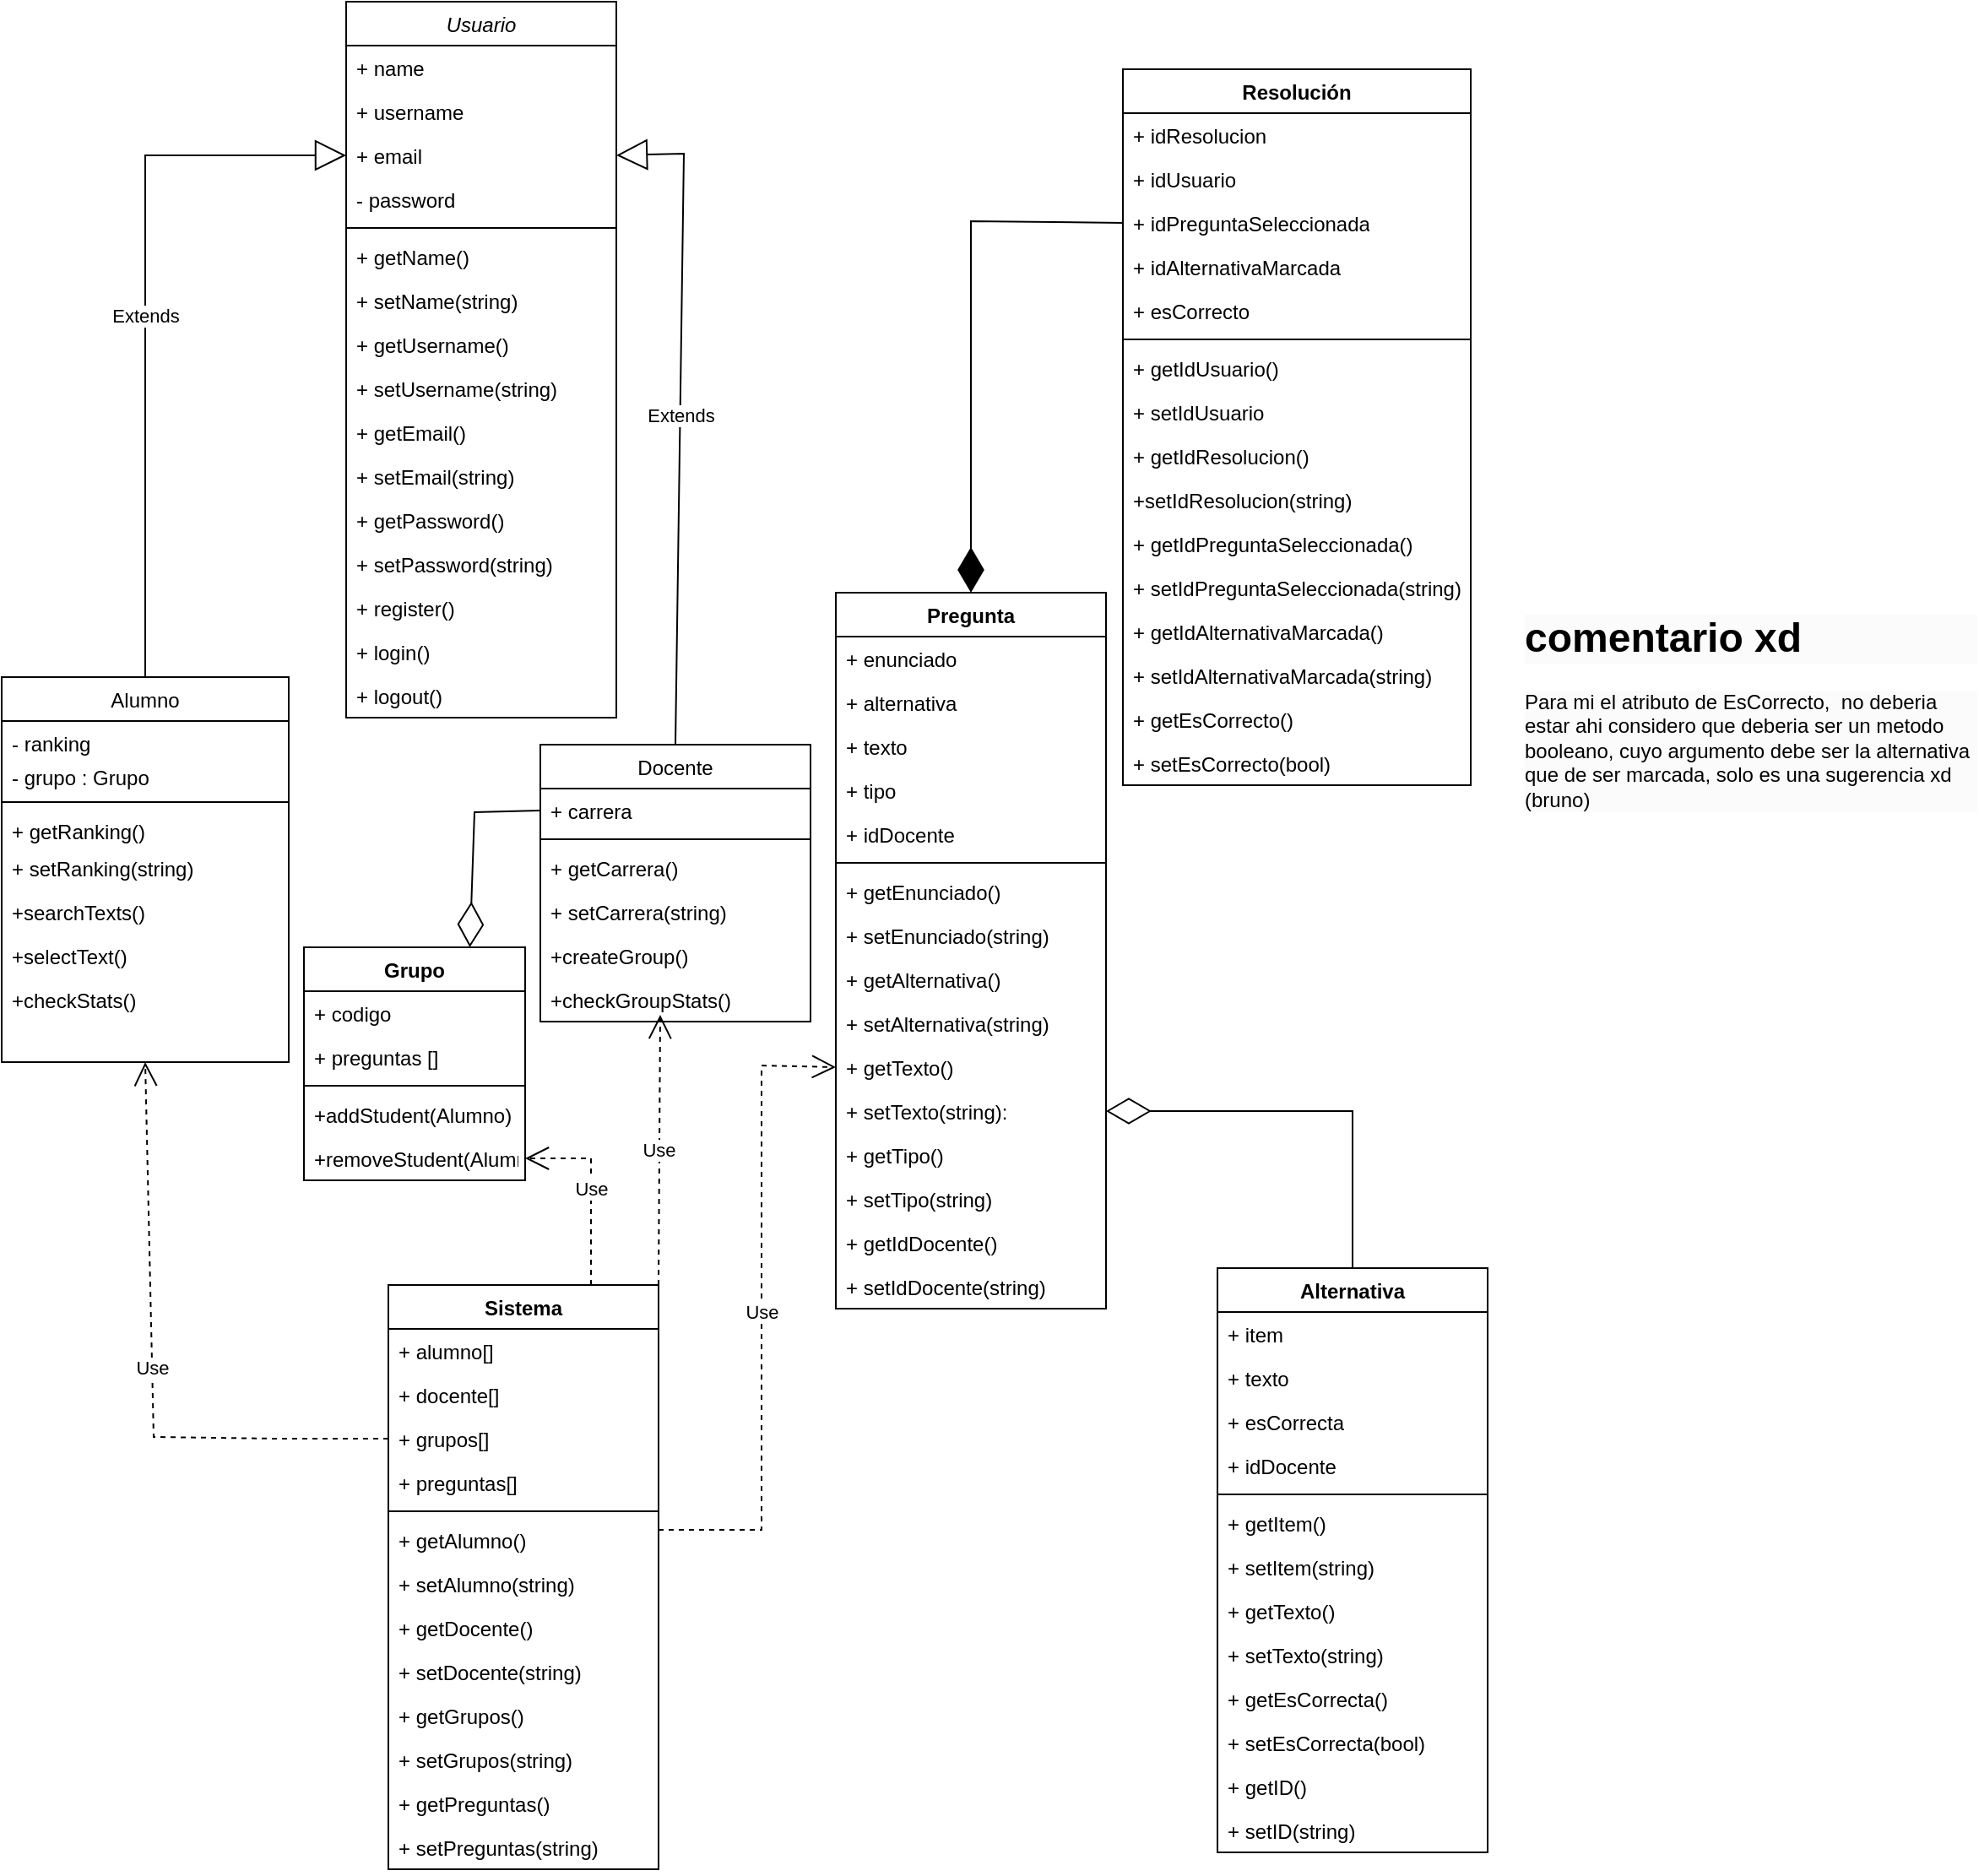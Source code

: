 <mxfile version="22.0.5" type="github">
  <diagram id="C5RBs43oDa-KdzZeNtuy" name="Page-1">
    <mxGraphModel dx="2000" dy="696" grid="1" gridSize="10" guides="1" tooltips="1" connect="1" arrows="1" fold="1" page="1" pageScale="1" pageWidth="827" pageHeight="1169" math="0" shadow="0">
      <root>
        <mxCell id="WIyWlLk6GJQsqaUBKTNV-0" />
        <mxCell id="WIyWlLk6GJQsqaUBKTNV-1" parent="WIyWlLk6GJQsqaUBKTNV-0" />
        <mxCell id="zkfFHV4jXpPFQw0GAbJ--0" value="Usuario" style="swimlane;fontStyle=2;align=center;verticalAlign=top;childLayout=stackLayout;horizontal=1;startSize=26;horizontalStack=0;resizeParent=1;resizeLast=0;collapsible=1;marginBottom=0;rounded=0;shadow=0;strokeWidth=1;" parent="WIyWlLk6GJQsqaUBKTNV-1" vertex="1">
          <mxGeometry x="124" width="160" height="424" as="geometry">
            <mxRectangle x="230" y="140" width="160" height="26" as="alternateBounds" />
          </mxGeometry>
        </mxCell>
        <mxCell id="VuIUFOPwmLwDUJ3QRw0k-3" value="+ name" style="text;align=left;verticalAlign=top;spacingLeft=4;spacingRight=4;overflow=hidden;rotatable=0;points=[[0,0.5],[1,0.5]];portConstraint=eastwest;" parent="zkfFHV4jXpPFQw0GAbJ--0" vertex="1">
          <mxGeometry y="26" width="160" height="26" as="geometry" />
        </mxCell>
        <mxCell id="zkfFHV4jXpPFQw0GAbJ--2" value="+ username" style="text;align=left;verticalAlign=top;spacingLeft=4;spacingRight=4;overflow=hidden;rotatable=0;points=[[0,0.5],[1,0.5]];portConstraint=eastwest;rounded=0;shadow=0;html=0;" parent="zkfFHV4jXpPFQw0GAbJ--0" vertex="1">
          <mxGeometry y="52" width="160" height="26" as="geometry" />
        </mxCell>
        <mxCell id="zkfFHV4jXpPFQw0GAbJ--3" value="+ email" style="text;align=left;verticalAlign=top;spacingLeft=4;spacingRight=4;overflow=hidden;rotatable=0;points=[[0,0.5],[1,0.5]];portConstraint=eastwest;rounded=0;shadow=0;html=0;" parent="zkfFHV4jXpPFQw0GAbJ--0" vertex="1">
          <mxGeometry y="78" width="160" height="26" as="geometry" />
        </mxCell>
        <mxCell id="VuIUFOPwmLwDUJ3QRw0k-4" value="- password" style="text;align=left;verticalAlign=top;spacingLeft=4;spacingRight=4;overflow=hidden;rotatable=0;points=[[0,0.5],[1,0.5]];portConstraint=eastwest;rounded=0;shadow=0;html=0;" parent="zkfFHV4jXpPFQw0GAbJ--0" vertex="1">
          <mxGeometry y="104" width="160" height="26" as="geometry" />
        </mxCell>
        <mxCell id="zkfFHV4jXpPFQw0GAbJ--4" value="" style="line;html=1;strokeWidth=1;align=left;verticalAlign=middle;spacingTop=-1;spacingLeft=3;spacingRight=3;rotatable=0;labelPosition=right;points=[];portConstraint=eastwest;" parent="zkfFHV4jXpPFQw0GAbJ--0" vertex="1">
          <mxGeometry y="130" width="160" height="8" as="geometry" />
        </mxCell>
        <mxCell id="zkfFHV4jXpPFQw0GAbJ--5" value="+ getName()" style="text;align=left;verticalAlign=top;spacingLeft=4;spacingRight=4;overflow=hidden;rotatable=0;points=[[0,0.5],[1,0.5]];portConstraint=eastwest;" parent="zkfFHV4jXpPFQw0GAbJ--0" vertex="1">
          <mxGeometry y="138" width="160" height="26" as="geometry" />
        </mxCell>
        <mxCell id="-sYdHZlYN81vbie1Mtk2-74" value="+ setName(string)&#xa;" style="text;align=left;verticalAlign=top;spacingLeft=4;spacingRight=4;overflow=hidden;rotatable=0;points=[[0,0.5],[1,0.5]];portConstraint=eastwest;" parent="zkfFHV4jXpPFQw0GAbJ--0" vertex="1">
          <mxGeometry y="164" width="160" height="26" as="geometry" />
        </mxCell>
        <mxCell id="-sYdHZlYN81vbie1Mtk2-75" value="+ getUsername()&#xa;" style="text;align=left;verticalAlign=top;spacingLeft=4;spacingRight=4;overflow=hidden;rotatable=0;points=[[0,0.5],[1,0.5]];portConstraint=eastwest;" parent="zkfFHV4jXpPFQw0GAbJ--0" vertex="1">
          <mxGeometry y="190" width="160" height="26" as="geometry" />
        </mxCell>
        <mxCell id="-sYdHZlYN81vbie1Mtk2-76" value="+ setUsername(string)" style="text;align=left;verticalAlign=top;spacingLeft=4;spacingRight=4;overflow=hidden;rotatable=0;points=[[0,0.5],[1,0.5]];portConstraint=eastwest;" parent="zkfFHV4jXpPFQw0GAbJ--0" vertex="1">
          <mxGeometry y="216" width="160" height="26" as="geometry" />
        </mxCell>
        <mxCell id="-sYdHZlYN81vbie1Mtk2-77" value="+ getEmail()" style="text;align=left;verticalAlign=top;spacingLeft=4;spacingRight=4;overflow=hidden;rotatable=0;points=[[0,0.5],[1,0.5]];portConstraint=eastwest;" parent="zkfFHV4jXpPFQw0GAbJ--0" vertex="1">
          <mxGeometry y="242" width="160" height="26" as="geometry" />
        </mxCell>
        <mxCell id="-sYdHZlYN81vbie1Mtk2-78" value="+ setEmail(string)" style="text;align=left;verticalAlign=top;spacingLeft=4;spacingRight=4;overflow=hidden;rotatable=0;points=[[0,0.5],[1,0.5]];portConstraint=eastwest;" parent="zkfFHV4jXpPFQw0GAbJ--0" vertex="1">
          <mxGeometry y="268" width="160" height="26" as="geometry" />
        </mxCell>
        <mxCell id="-sYdHZlYN81vbie1Mtk2-79" value="+ getPassword()" style="text;align=left;verticalAlign=top;spacingLeft=4;spacingRight=4;overflow=hidden;rotatable=0;points=[[0,0.5],[1,0.5]];portConstraint=eastwest;" parent="zkfFHV4jXpPFQw0GAbJ--0" vertex="1">
          <mxGeometry y="294" width="160" height="26" as="geometry" />
        </mxCell>
        <mxCell id="-sYdHZlYN81vbie1Mtk2-80" value="+ setPassword(string)" style="text;align=left;verticalAlign=top;spacingLeft=4;spacingRight=4;overflow=hidden;rotatable=0;points=[[0,0.5],[1,0.5]];portConstraint=eastwest;" parent="zkfFHV4jXpPFQw0GAbJ--0" vertex="1">
          <mxGeometry y="320" width="160" height="26" as="geometry" />
        </mxCell>
        <mxCell id="GZ8wOu5N65sFZoNqxZ4k-1" value="+ register()&#xa;" style="text;align=left;verticalAlign=top;spacingLeft=4;spacingRight=4;overflow=hidden;rotatable=0;points=[[0,0.5],[1,0.5]];portConstraint=eastwest;" parent="zkfFHV4jXpPFQw0GAbJ--0" vertex="1">
          <mxGeometry y="346" width="160" height="26" as="geometry" />
        </mxCell>
        <mxCell id="GZ8wOu5N65sFZoNqxZ4k-4" value="+ login()&#xa;" style="text;align=left;verticalAlign=top;spacingLeft=4;spacingRight=4;overflow=hidden;rotatable=0;points=[[0,0.5],[1,0.5]];portConstraint=eastwest;" parent="zkfFHV4jXpPFQw0GAbJ--0" vertex="1">
          <mxGeometry y="372" width="160" height="26" as="geometry" />
        </mxCell>
        <mxCell id="GZ8wOu5N65sFZoNqxZ4k-5" value="+ logout()&#xa;" style="text;align=left;verticalAlign=top;spacingLeft=4;spacingRight=4;overflow=hidden;rotatable=0;points=[[0,0.5],[1,0.5]];portConstraint=eastwest;" parent="zkfFHV4jXpPFQw0GAbJ--0" vertex="1">
          <mxGeometry y="398" width="160" height="26" as="geometry" />
        </mxCell>
        <mxCell id="zkfFHV4jXpPFQw0GAbJ--6" value="Alumno" style="swimlane;fontStyle=0;align=center;verticalAlign=top;childLayout=stackLayout;horizontal=1;startSize=26;horizontalStack=0;resizeParent=1;resizeLast=0;collapsible=1;marginBottom=0;rounded=0;shadow=0;strokeWidth=1;" parent="WIyWlLk6GJQsqaUBKTNV-1" vertex="1">
          <mxGeometry x="-80" y="400" width="170" height="228" as="geometry">
            <mxRectangle x="130" y="380" width="160" height="26" as="alternateBounds" />
          </mxGeometry>
        </mxCell>
        <mxCell id="VuIUFOPwmLwDUJ3QRw0k-2" value="- ranking" style="text;align=left;verticalAlign=top;spacingLeft=4;spacingRight=4;overflow=hidden;rotatable=0;points=[[0,0.5],[1,0.5]];portConstraint=eastwest;rounded=0;shadow=0;html=0;" parent="zkfFHV4jXpPFQw0GAbJ--6" vertex="1">
          <mxGeometry y="26" width="170" height="20" as="geometry" />
        </mxCell>
        <mxCell id="-X-hj3i7DVa1uZAkumGQ-4" value="- grupo : Grupo" style="text;align=left;verticalAlign=top;spacingLeft=4;spacingRight=4;overflow=hidden;rotatable=0;points=[[0,0.5],[1,0.5]];portConstraint=eastwest;rounded=0;shadow=0;html=0;" parent="zkfFHV4jXpPFQw0GAbJ--6" vertex="1">
          <mxGeometry y="46" width="170" height="24" as="geometry" />
        </mxCell>
        <mxCell id="zkfFHV4jXpPFQw0GAbJ--9" value="" style="line;html=1;strokeWidth=1;align=left;verticalAlign=middle;spacingTop=-1;spacingLeft=3;spacingRight=3;rotatable=0;labelPosition=right;points=[];portConstraint=eastwest;" parent="zkfFHV4jXpPFQw0GAbJ--6" vertex="1">
          <mxGeometry y="70" width="170" height="8" as="geometry" />
        </mxCell>
        <mxCell id="zkfFHV4jXpPFQw0GAbJ--11" value="+ getRanking()" style="text;align=left;verticalAlign=top;spacingLeft=4;spacingRight=4;overflow=hidden;rotatable=0;points=[[0,0.5],[1,0.5]];portConstraint=eastwest;" parent="zkfFHV4jXpPFQw0GAbJ--6" vertex="1">
          <mxGeometry y="78" width="170" height="22" as="geometry" />
        </mxCell>
        <mxCell id="-sYdHZlYN81vbie1Mtk2-96" value="+ setRanking(string)" style="text;align=left;verticalAlign=top;spacingLeft=4;spacingRight=4;overflow=hidden;rotatable=0;points=[[0,0.5],[1,0.5]];portConstraint=eastwest;" parent="zkfFHV4jXpPFQw0GAbJ--6" vertex="1">
          <mxGeometry y="100" width="170" height="26" as="geometry" />
        </mxCell>
        <mxCell id="-X-hj3i7DVa1uZAkumGQ-1" value="+searchTexts()" style="text;align=left;verticalAlign=top;spacingLeft=4;spacingRight=4;overflow=hidden;rotatable=0;points=[[0,0.5],[1,0.5]];portConstraint=eastwest;" parent="zkfFHV4jXpPFQw0GAbJ--6" vertex="1">
          <mxGeometry y="126" width="170" height="26" as="geometry" />
        </mxCell>
        <mxCell id="-X-hj3i7DVa1uZAkumGQ-2" value="+selectText()" style="text;align=left;verticalAlign=top;spacingLeft=4;spacingRight=4;overflow=hidden;rotatable=0;points=[[0,0.5],[1,0.5]];portConstraint=eastwest;" parent="zkfFHV4jXpPFQw0GAbJ--6" vertex="1">
          <mxGeometry y="152" width="170" height="26" as="geometry" />
        </mxCell>
        <mxCell id="-X-hj3i7DVa1uZAkumGQ-3" value="+checkStats()" style="text;align=left;verticalAlign=top;spacingLeft=4;spacingRight=4;overflow=hidden;rotatable=0;points=[[0,0.5],[1,0.5]];portConstraint=eastwest;" parent="zkfFHV4jXpPFQw0GAbJ--6" vertex="1">
          <mxGeometry y="178" width="170" height="26" as="geometry" />
        </mxCell>
        <mxCell id="zkfFHV4jXpPFQw0GAbJ--13" value="Docente" style="swimlane;fontStyle=0;align=center;verticalAlign=top;childLayout=stackLayout;horizontal=1;startSize=26;horizontalStack=0;resizeParent=1;resizeLast=0;collapsible=1;marginBottom=0;rounded=0;shadow=0;strokeWidth=1;" parent="WIyWlLk6GJQsqaUBKTNV-1" vertex="1">
          <mxGeometry x="239" y="440" width="160" height="164" as="geometry">
            <mxRectangle x="340" y="380" width="170" height="26" as="alternateBounds" />
          </mxGeometry>
        </mxCell>
        <mxCell id="zkfFHV4jXpPFQw0GAbJ--14" value="+ carrera" style="text;align=left;verticalAlign=top;spacingLeft=4;spacingRight=4;overflow=hidden;rotatable=0;points=[[0,0.5],[1,0.5]];portConstraint=eastwest;" parent="zkfFHV4jXpPFQw0GAbJ--13" vertex="1">
          <mxGeometry y="26" width="160" height="26" as="geometry" />
        </mxCell>
        <mxCell id="zkfFHV4jXpPFQw0GAbJ--15" value="" style="line;html=1;strokeWidth=1;align=left;verticalAlign=middle;spacingTop=-1;spacingLeft=3;spacingRight=3;rotatable=0;labelPosition=right;points=[];portConstraint=eastwest;" parent="zkfFHV4jXpPFQw0GAbJ--13" vertex="1">
          <mxGeometry y="52" width="160" height="8" as="geometry" />
        </mxCell>
        <mxCell id="-sYdHZlYN81vbie1Mtk2-94" value="+ getCarrera()" style="text;align=left;verticalAlign=top;spacingLeft=4;spacingRight=4;overflow=hidden;rotatable=0;points=[[0,0.5],[1,0.5]];portConstraint=eastwest;" parent="zkfFHV4jXpPFQw0GAbJ--13" vertex="1">
          <mxGeometry y="60" width="160" height="26" as="geometry" />
        </mxCell>
        <mxCell id="-sYdHZlYN81vbie1Mtk2-95" value="+ setCarrera(string)" style="text;align=left;verticalAlign=top;spacingLeft=4;spacingRight=4;overflow=hidden;rotatable=0;points=[[0,0.5],[1,0.5]];portConstraint=eastwest;" parent="zkfFHV4jXpPFQw0GAbJ--13" vertex="1">
          <mxGeometry y="86" width="160" height="26" as="geometry" />
        </mxCell>
        <mxCell id="-X-hj3i7DVa1uZAkumGQ-5" value="+createGroup()" style="text;align=left;verticalAlign=top;spacingLeft=4;spacingRight=4;overflow=hidden;rotatable=0;points=[[0,0.5],[1,0.5]];portConstraint=eastwest;" parent="zkfFHV4jXpPFQw0GAbJ--13" vertex="1">
          <mxGeometry y="112" width="160" height="26" as="geometry" />
        </mxCell>
        <mxCell id="-X-hj3i7DVa1uZAkumGQ-6" value="+checkGroupStats()" style="text;align=left;verticalAlign=top;spacingLeft=4;spacingRight=4;overflow=hidden;rotatable=0;points=[[0,0.5],[1,0.5]];portConstraint=eastwest;" parent="zkfFHV4jXpPFQw0GAbJ--13" vertex="1">
          <mxGeometry y="138" width="160" height="26" as="geometry" />
        </mxCell>
        <mxCell id="-sYdHZlYN81vbie1Mtk2-14" value="Pregunta" style="swimlane;fontStyle=1;align=center;verticalAlign=top;childLayout=stackLayout;horizontal=1;startSize=26;horizontalStack=0;resizeParent=1;resizeParentMax=0;resizeLast=0;collapsible=1;marginBottom=0;whiteSpace=wrap;html=1;" parent="WIyWlLk6GJQsqaUBKTNV-1" vertex="1">
          <mxGeometry x="414" y="350" width="160" height="424" as="geometry" />
        </mxCell>
        <mxCell id="-sYdHZlYN81vbie1Mtk2-15" value="+ enunciado" style="text;strokeColor=none;fillColor=none;align=left;verticalAlign=top;spacingLeft=4;spacingRight=4;overflow=hidden;rotatable=0;points=[[0,0.5],[1,0.5]];portConstraint=eastwest;whiteSpace=wrap;html=1;" parent="-sYdHZlYN81vbie1Mtk2-14" vertex="1">
          <mxGeometry y="26" width="160" height="26" as="geometry" />
        </mxCell>
        <mxCell id="-sYdHZlYN81vbie1Mtk2-18" value="+ alternativa" style="text;strokeColor=none;fillColor=none;align=left;verticalAlign=top;spacingLeft=4;spacingRight=4;overflow=hidden;rotatable=0;points=[[0,0.5],[1,0.5]];portConstraint=eastwest;whiteSpace=wrap;html=1;" parent="-sYdHZlYN81vbie1Mtk2-14" vertex="1">
          <mxGeometry y="52" width="160" height="26" as="geometry" />
        </mxCell>
        <mxCell id="-sYdHZlYN81vbie1Mtk2-19" value="+ texto" style="text;strokeColor=none;fillColor=none;align=left;verticalAlign=top;spacingLeft=4;spacingRight=4;overflow=hidden;rotatable=0;points=[[0,0.5],[1,0.5]];portConstraint=eastwest;whiteSpace=wrap;html=1;" parent="-sYdHZlYN81vbie1Mtk2-14" vertex="1">
          <mxGeometry y="78" width="160" height="26" as="geometry" />
        </mxCell>
        <mxCell id="-sYdHZlYN81vbie1Mtk2-20" value="+ tipo" style="text;strokeColor=none;fillColor=none;align=left;verticalAlign=top;spacingLeft=4;spacingRight=4;overflow=hidden;rotatable=0;points=[[0,0.5],[1,0.5]];portConstraint=eastwest;whiteSpace=wrap;html=1;" parent="-sYdHZlYN81vbie1Mtk2-14" vertex="1">
          <mxGeometry y="104" width="160" height="26" as="geometry" />
        </mxCell>
        <mxCell id="-sYdHZlYN81vbie1Mtk2-21" value="+ idDocente" style="text;strokeColor=none;fillColor=none;align=left;verticalAlign=top;spacingLeft=4;spacingRight=4;overflow=hidden;rotatable=0;points=[[0,0.5],[1,0.5]];portConstraint=eastwest;whiteSpace=wrap;html=1;" parent="-sYdHZlYN81vbie1Mtk2-14" vertex="1">
          <mxGeometry y="130" width="160" height="26" as="geometry" />
        </mxCell>
        <mxCell id="-sYdHZlYN81vbie1Mtk2-16" value="" style="line;strokeWidth=1;fillColor=none;align=left;verticalAlign=middle;spacingTop=-1;spacingLeft=3;spacingRight=3;rotatable=0;labelPosition=right;points=[];portConstraint=eastwest;strokeColor=inherit;" parent="-sYdHZlYN81vbie1Mtk2-14" vertex="1">
          <mxGeometry y="156" width="160" height="8" as="geometry" />
        </mxCell>
        <mxCell id="-sYdHZlYN81vbie1Mtk2-17" value="+ getEnunciado()" style="text;strokeColor=none;fillColor=none;align=left;verticalAlign=top;spacingLeft=4;spacingRight=4;overflow=hidden;rotatable=0;points=[[0,0.5],[1,0.5]];portConstraint=eastwest;whiteSpace=wrap;html=1;" parent="-sYdHZlYN81vbie1Mtk2-14" vertex="1">
          <mxGeometry y="164" width="160" height="26" as="geometry" />
        </mxCell>
        <mxCell id="-sYdHZlYN81vbie1Mtk2-81" value="+ setEnunciado(string)" style="text;strokeColor=none;fillColor=none;align=left;verticalAlign=top;spacingLeft=4;spacingRight=4;overflow=hidden;rotatable=0;points=[[0,0.5],[1,0.5]];portConstraint=eastwest;whiteSpace=wrap;html=1;" parent="-sYdHZlYN81vbie1Mtk2-14" vertex="1">
          <mxGeometry y="190" width="160" height="26" as="geometry" />
        </mxCell>
        <mxCell id="-sYdHZlYN81vbie1Mtk2-82" value="+ getAlternativa()" style="text;strokeColor=none;fillColor=none;align=left;verticalAlign=top;spacingLeft=4;spacingRight=4;overflow=hidden;rotatable=0;points=[[0,0.5],[1,0.5]];portConstraint=eastwest;whiteSpace=wrap;html=1;" parent="-sYdHZlYN81vbie1Mtk2-14" vertex="1">
          <mxGeometry y="216" width="160" height="26" as="geometry" />
        </mxCell>
        <mxCell id="-sYdHZlYN81vbie1Mtk2-83" value="+ setAlternativa(string)" style="text;strokeColor=none;fillColor=none;align=left;verticalAlign=top;spacingLeft=4;spacingRight=4;overflow=hidden;rotatable=0;points=[[0,0.5],[1,0.5]];portConstraint=eastwest;whiteSpace=wrap;html=1;" parent="-sYdHZlYN81vbie1Mtk2-14" vertex="1">
          <mxGeometry y="242" width="160" height="26" as="geometry" />
        </mxCell>
        <mxCell id="-sYdHZlYN81vbie1Mtk2-84" value="+ getTexto()" style="text;strokeColor=none;fillColor=none;align=left;verticalAlign=top;spacingLeft=4;spacingRight=4;overflow=hidden;rotatable=0;points=[[0,0.5],[1,0.5]];portConstraint=eastwest;whiteSpace=wrap;html=1;" parent="-sYdHZlYN81vbie1Mtk2-14" vertex="1">
          <mxGeometry y="268" width="160" height="26" as="geometry" />
        </mxCell>
        <mxCell id="-sYdHZlYN81vbie1Mtk2-85" value="+ setTexto(string):" style="text;strokeColor=none;fillColor=none;align=left;verticalAlign=top;spacingLeft=4;spacingRight=4;overflow=hidden;rotatable=0;points=[[0,0.5],[1,0.5]];portConstraint=eastwest;whiteSpace=wrap;html=1;" parent="-sYdHZlYN81vbie1Mtk2-14" vertex="1">
          <mxGeometry y="294" width="160" height="26" as="geometry" />
        </mxCell>
        <mxCell id="-sYdHZlYN81vbie1Mtk2-86" value="+ getTipo()" style="text;strokeColor=none;fillColor=none;align=left;verticalAlign=top;spacingLeft=4;spacingRight=4;overflow=hidden;rotatable=0;points=[[0,0.5],[1,0.5]];portConstraint=eastwest;whiteSpace=wrap;html=1;" parent="-sYdHZlYN81vbie1Mtk2-14" vertex="1">
          <mxGeometry y="320" width="160" height="26" as="geometry" />
        </mxCell>
        <mxCell id="-sYdHZlYN81vbie1Mtk2-90" value="+ setTipo(string)" style="text;strokeColor=none;fillColor=none;align=left;verticalAlign=top;spacingLeft=4;spacingRight=4;overflow=hidden;rotatable=0;points=[[0,0.5],[1,0.5]];portConstraint=eastwest;whiteSpace=wrap;html=1;" parent="-sYdHZlYN81vbie1Mtk2-14" vertex="1">
          <mxGeometry y="346" width="160" height="26" as="geometry" />
        </mxCell>
        <mxCell id="-sYdHZlYN81vbie1Mtk2-91" value="+ getIdDocente()" style="text;strokeColor=none;fillColor=none;align=left;verticalAlign=top;spacingLeft=4;spacingRight=4;overflow=hidden;rotatable=0;points=[[0,0.5],[1,0.5]];portConstraint=eastwest;whiteSpace=wrap;html=1;" parent="-sYdHZlYN81vbie1Mtk2-14" vertex="1">
          <mxGeometry y="372" width="160" height="26" as="geometry" />
        </mxCell>
        <mxCell id="-sYdHZlYN81vbie1Mtk2-92" value="+ setIdDocente(string)" style="text;strokeColor=none;fillColor=none;align=left;verticalAlign=top;spacingLeft=4;spacingRight=4;overflow=hidden;rotatable=0;points=[[0,0.5],[1,0.5]];portConstraint=eastwest;whiteSpace=wrap;html=1;" parent="-sYdHZlYN81vbie1Mtk2-14" vertex="1">
          <mxGeometry y="398" width="160" height="26" as="geometry" />
        </mxCell>
        <mxCell id="-sYdHZlYN81vbie1Mtk2-24" value="Grupo" style="swimlane;fontStyle=1;align=center;verticalAlign=top;childLayout=stackLayout;horizontal=1;startSize=26;horizontalStack=0;resizeParent=1;resizeParentMax=0;resizeLast=0;collapsible=1;marginBottom=0;whiteSpace=wrap;html=1;" parent="WIyWlLk6GJQsqaUBKTNV-1" vertex="1">
          <mxGeometry x="99" y="560" width="131" height="138" as="geometry" />
        </mxCell>
        <mxCell id="-sYdHZlYN81vbie1Mtk2-25" value="+ codigo" style="text;strokeColor=none;fillColor=none;align=left;verticalAlign=top;spacingLeft=4;spacingRight=4;overflow=hidden;rotatable=0;points=[[0,0.5],[1,0.5]];portConstraint=eastwest;whiteSpace=wrap;html=1;" parent="-sYdHZlYN81vbie1Mtk2-24" vertex="1">
          <mxGeometry y="26" width="131" height="26" as="geometry" />
        </mxCell>
        <mxCell id="-sYdHZlYN81vbie1Mtk2-28" value="+ preguntas []" style="text;strokeColor=none;fillColor=none;align=left;verticalAlign=top;spacingLeft=4;spacingRight=4;overflow=hidden;rotatable=0;points=[[0,0.5],[1,0.5]];portConstraint=eastwest;whiteSpace=wrap;html=1;" parent="-sYdHZlYN81vbie1Mtk2-24" vertex="1">
          <mxGeometry y="52" width="131" height="26" as="geometry" />
        </mxCell>
        <mxCell id="-sYdHZlYN81vbie1Mtk2-26" value="" style="line;strokeWidth=1;fillColor=none;align=left;verticalAlign=middle;spacingTop=-1;spacingLeft=3;spacingRight=3;rotatable=0;labelPosition=right;points=[];portConstraint=eastwest;strokeColor=inherit;" parent="-sYdHZlYN81vbie1Mtk2-24" vertex="1">
          <mxGeometry y="78" width="131" height="8" as="geometry" />
        </mxCell>
        <mxCell id="-sYdHZlYN81vbie1Mtk2-27" value="+addStudent(Alumno)" style="text;strokeColor=none;fillColor=none;align=left;verticalAlign=top;spacingLeft=4;spacingRight=4;overflow=hidden;rotatable=0;points=[[0,0.5],[1,0.5]];portConstraint=eastwest;whiteSpace=wrap;html=1;" parent="-sYdHZlYN81vbie1Mtk2-24" vertex="1">
          <mxGeometry y="86" width="131" height="26" as="geometry" />
        </mxCell>
        <mxCell id="-sYdHZlYN81vbie1Mtk2-113" value="+removeStudent(Alumno)" style="text;strokeColor=none;fillColor=none;align=left;verticalAlign=top;spacingLeft=4;spacingRight=4;overflow=hidden;rotatable=0;points=[[0,0.5],[1,0.5]];portConstraint=eastwest;whiteSpace=wrap;html=1;" parent="-sYdHZlYN81vbie1Mtk2-24" vertex="1">
          <mxGeometry y="112" width="131" height="26" as="geometry" />
        </mxCell>
        <mxCell id="-sYdHZlYN81vbie1Mtk2-33" value="Alternativa" style="swimlane;fontStyle=1;align=center;verticalAlign=top;childLayout=stackLayout;horizontal=1;startSize=26;horizontalStack=0;resizeParent=1;resizeParentMax=0;resizeLast=0;collapsible=1;marginBottom=0;whiteSpace=wrap;html=1;" parent="WIyWlLk6GJQsqaUBKTNV-1" vertex="1">
          <mxGeometry x="640" y="750" width="160" height="346" as="geometry" />
        </mxCell>
        <mxCell id="-sYdHZlYN81vbie1Mtk2-34" value="+ item" style="text;strokeColor=none;fillColor=none;align=left;verticalAlign=top;spacingLeft=4;spacingRight=4;overflow=hidden;rotatable=0;points=[[0,0.5],[1,0.5]];portConstraint=eastwest;whiteSpace=wrap;html=1;" parent="-sYdHZlYN81vbie1Mtk2-33" vertex="1">
          <mxGeometry y="26" width="160" height="26" as="geometry" />
        </mxCell>
        <mxCell id="-sYdHZlYN81vbie1Mtk2-38" value="+ texto" style="text;strokeColor=none;fillColor=none;align=left;verticalAlign=top;spacingLeft=4;spacingRight=4;overflow=hidden;rotatable=0;points=[[0,0.5],[1,0.5]];portConstraint=eastwest;whiteSpace=wrap;html=1;" parent="-sYdHZlYN81vbie1Mtk2-33" vertex="1">
          <mxGeometry y="52" width="160" height="26" as="geometry" />
        </mxCell>
        <mxCell id="-sYdHZlYN81vbie1Mtk2-37" value="+ esCorrecta" style="text;strokeColor=none;fillColor=none;align=left;verticalAlign=top;spacingLeft=4;spacingRight=4;overflow=hidden;rotatable=0;points=[[0,0.5],[1,0.5]];portConstraint=eastwest;whiteSpace=wrap;html=1;" parent="-sYdHZlYN81vbie1Mtk2-33" vertex="1">
          <mxGeometry y="78" width="160" height="26" as="geometry" />
        </mxCell>
        <mxCell id="-sYdHZlYN81vbie1Mtk2-39" value="+ idDocente" style="text;strokeColor=none;fillColor=none;align=left;verticalAlign=top;spacingLeft=4;spacingRight=4;overflow=hidden;rotatable=0;points=[[0,0.5],[1,0.5]];portConstraint=eastwest;whiteSpace=wrap;html=1;" parent="-sYdHZlYN81vbie1Mtk2-33" vertex="1">
          <mxGeometry y="104" width="160" height="26" as="geometry" />
        </mxCell>
        <mxCell id="-sYdHZlYN81vbie1Mtk2-35" value="" style="line;strokeWidth=1;fillColor=none;align=left;verticalAlign=middle;spacingTop=-1;spacingLeft=3;spacingRight=3;rotatable=0;labelPosition=right;points=[];portConstraint=eastwest;strokeColor=inherit;" parent="-sYdHZlYN81vbie1Mtk2-33" vertex="1">
          <mxGeometry y="130" width="160" height="8" as="geometry" />
        </mxCell>
        <mxCell id="-sYdHZlYN81vbie1Mtk2-36" value="+ getItem()" style="text;strokeColor=none;fillColor=none;align=left;verticalAlign=top;spacingLeft=4;spacingRight=4;overflow=hidden;rotatable=0;points=[[0,0.5],[1,0.5]];portConstraint=eastwest;whiteSpace=wrap;html=1;" parent="-sYdHZlYN81vbie1Mtk2-33" vertex="1">
          <mxGeometry y="138" width="160" height="26" as="geometry" />
        </mxCell>
        <mxCell id="-sYdHZlYN81vbie1Mtk2-97" value="+ setItem(string)" style="text;strokeColor=none;fillColor=none;align=left;verticalAlign=top;spacingLeft=4;spacingRight=4;overflow=hidden;rotatable=0;points=[[0,0.5],[1,0.5]];portConstraint=eastwest;whiteSpace=wrap;html=1;" parent="-sYdHZlYN81vbie1Mtk2-33" vertex="1">
          <mxGeometry y="164" width="160" height="26" as="geometry" />
        </mxCell>
        <mxCell id="-sYdHZlYN81vbie1Mtk2-98" value="+ getTexto()" style="text;strokeColor=none;fillColor=none;align=left;verticalAlign=top;spacingLeft=4;spacingRight=4;overflow=hidden;rotatable=0;points=[[0,0.5],[1,0.5]];portConstraint=eastwest;whiteSpace=wrap;html=1;" parent="-sYdHZlYN81vbie1Mtk2-33" vertex="1">
          <mxGeometry y="190" width="160" height="26" as="geometry" />
        </mxCell>
        <mxCell id="-sYdHZlYN81vbie1Mtk2-99" value="+ setTexto(string)" style="text;strokeColor=none;fillColor=none;align=left;verticalAlign=top;spacingLeft=4;spacingRight=4;overflow=hidden;rotatable=0;points=[[0,0.5],[1,0.5]];portConstraint=eastwest;whiteSpace=wrap;html=1;" parent="-sYdHZlYN81vbie1Mtk2-33" vertex="1">
          <mxGeometry y="216" width="160" height="26" as="geometry" />
        </mxCell>
        <mxCell id="-sYdHZlYN81vbie1Mtk2-100" value="+ getEsCorrecta()" style="text;strokeColor=none;fillColor=none;align=left;verticalAlign=top;spacingLeft=4;spacingRight=4;overflow=hidden;rotatable=0;points=[[0,0.5],[1,0.5]];portConstraint=eastwest;whiteSpace=wrap;html=1;" parent="-sYdHZlYN81vbie1Mtk2-33" vertex="1">
          <mxGeometry y="242" width="160" height="26" as="geometry" />
        </mxCell>
        <mxCell id="-sYdHZlYN81vbie1Mtk2-101" value="+ setEsCorrecta(bool)" style="text;strokeColor=none;fillColor=none;align=left;verticalAlign=top;spacingLeft=4;spacingRight=4;overflow=hidden;rotatable=0;points=[[0,0.5],[1,0.5]];portConstraint=eastwest;whiteSpace=wrap;html=1;" parent="-sYdHZlYN81vbie1Mtk2-33" vertex="1">
          <mxGeometry y="268" width="160" height="26" as="geometry" />
        </mxCell>
        <mxCell id="-sYdHZlYN81vbie1Mtk2-102" value="+ getID()" style="text;strokeColor=none;fillColor=none;align=left;verticalAlign=top;spacingLeft=4;spacingRight=4;overflow=hidden;rotatable=0;points=[[0,0.5],[1,0.5]];portConstraint=eastwest;whiteSpace=wrap;html=1;" parent="-sYdHZlYN81vbie1Mtk2-33" vertex="1">
          <mxGeometry y="294" width="160" height="26" as="geometry" />
        </mxCell>
        <mxCell id="-sYdHZlYN81vbie1Mtk2-103" value="+ setID(string)" style="text;strokeColor=none;fillColor=none;align=left;verticalAlign=top;spacingLeft=4;spacingRight=4;overflow=hidden;rotatable=0;points=[[0,0.5],[1,0.5]];portConstraint=eastwest;whiteSpace=wrap;html=1;" parent="-sYdHZlYN81vbie1Mtk2-33" vertex="1">
          <mxGeometry y="320" width="160" height="26" as="geometry" />
        </mxCell>
        <mxCell id="-sYdHZlYN81vbie1Mtk2-43" value="Sistema" style="swimlane;fontStyle=1;align=center;verticalAlign=top;childLayout=stackLayout;horizontal=1;startSize=26;horizontalStack=0;resizeParent=1;resizeParentMax=0;resizeLast=0;collapsible=1;marginBottom=0;whiteSpace=wrap;html=1;" parent="WIyWlLk6GJQsqaUBKTNV-1" vertex="1">
          <mxGeometry x="149" y="760" width="160" height="346" as="geometry" />
        </mxCell>
        <mxCell id="-sYdHZlYN81vbie1Mtk2-44" value="+ alumno[]&amp;nbsp;" style="text;strokeColor=none;fillColor=none;align=left;verticalAlign=top;spacingLeft=4;spacingRight=4;overflow=hidden;rotatable=0;points=[[0,0.5],[1,0.5]];portConstraint=eastwest;whiteSpace=wrap;html=1;" parent="-sYdHZlYN81vbie1Mtk2-43" vertex="1">
          <mxGeometry y="26" width="160" height="26" as="geometry" />
        </mxCell>
        <mxCell id="-sYdHZlYN81vbie1Mtk2-51" value="+ docente[]&amp;nbsp;" style="text;strokeColor=none;fillColor=none;align=left;verticalAlign=top;spacingLeft=4;spacingRight=4;overflow=hidden;rotatable=0;points=[[0,0.5],[1,0.5]];portConstraint=eastwest;whiteSpace=wrap;html=1;" parent="-sYdHZlYN81vbie1Mtk2-43" vertex="1">
          <mxGeometry y="52" width="160" height="26" as="geometry" />
        </mxCell>
        <mxCell id="-sYdHZlYN81vbie1Mtk2-52" value="+ grupos[]" style="text;strokeColor=none;fillColor=none;align=left;verticalAlign=top;spacingLeft=4;spacingRight=4;overflow=hidden;rotatable=0;points=[[0,0.5],[1,0.5]];portConstraint=eastwest;whiteSpace=wrap;html=1;" parent="-sYdHZlYN81vbie1Mtk2-43" vertex="1">
          <mxGeometry y="78" width="160" height="26" as="geometry" />
        </mxCell>
        <mxCell id="-sYdHZlYN81vbie1Mtk2-54" value="+ preguntas[]" style="text;strokeColor=none;fillColor=none;align=left;verticalAlign=top;spacingLeft=4;spacingRight=4;overflow=hidden;rotatable=0;points=[[0,0.5],[1,0.5]];portConstraint=eastwest;whiteSpace=wrap;html=1;" parent="-sYdHZlYN81vbie1Mtk2-43" vertex="1">
          <mxGeometry y="104" width="160" height="26" as="geometry" />
        </mxCell>
        <mxCell id="-sYdHZlYN81vbie1Mtk2-45" value="" style="line;strokeWidth=1;fillColor=none;align=left;verticalAlign=middle;spacingTop=-1;spacingLeft=3;spacingRight=3;rotatable=0;labelPosition=right;points=[];portConstraint=eastwest;strokeColor=inherit;" parent="-sYdHZlYN81vbie1Mtk2-43" vertex="1">
          <mxGeometry y="130" width="160" height="8" as="geometry" />
        </mxCell>
        <mxCell id="-sYdHZlYN81vbie1Mtk2-46" value="+ getAlumno()" style="text;strokeColor=none;fillColor=none;align=left;verticalAlign=top;spacingLeft=4;spacingRight=4;overflow=hidden;rotatable=0;points=[[0,0.5],[1,0.5]];portConstraint=eastwest;whiteSpace=wrap;html=1;" parent="-sYdHZlYN81vbie1Mtk2-43" vertex="1">
          <mxGeometry y="138" width="160" height="26" as="geometry" />
        </mxCell>
        <mxCell id="-sYdHZlYN81vbie1Mtk2-114" value="+ setAlumno(string)" style="text;strokeColor=none;fillColor=none;align=left;verticalAlign=top;spacingLeft=4;spacingRight=4;overflow=hidden;rotatable=0;points=[[0,0.5],[1,0.5]];portConstraint=eastwest;whiteSpace=wrap;html=1;" parent="-sYdHZlYN81vbie1Mtk2-43" vertex="1">
          <mxGeometry y="164" width="160" height="26" as="geometry" />
        </mxCell>
        <mxCell id="-sYdHZlYN81vbie1Mtk2-115" value="+ getDocente()" style="text;strokeColor=none;fillColor=none;align=left;verticalAlign=top;spacingLeft=4;spacingRight=4;overflow=hidden;rotatable=0;points=[[0,0.5],[1,0.5]];portConstraint=eastwest;whiteSpace=wrap;html=1;" parent="-sYdHZlYN81vbie1Mtk2-43" vertex="1">
          <mxGeometry y="190" width="160" height="26" as="geometry" />
        </mxCell>
        <mxCell id="-sYdHZlYN81vbie1Mtk2-116" value="+ setDocente(string)" style="text;strokeColor=none;fillColor=none;align=left;verticalAlign=top;spacingLeft=4;spacingRight=4;overflow=hidden;rotatable=0;points=[[0,0.5],[1,0.5]];portConstraint=eastwest;whiteSpace=wrap;html=1;" parent="-sYdHZlYN81vbie1Mtk2-43" vertex="1">
          <mxGeometry y="216" width="160" height="26" as="geometry" />
        </mxCell>
        <mxCell id="-sYdHZlYN81vbie1Mtk2-117" value="+ getGrupos()" style="text;strokeColor=none;fillColor=none;align=left;verticalAlign=top;spacingLeft=4;spacingRight=4;overflow=hidden;rotatable=0;points=[[0,0.5],[1,0.5]];portConstraint=eastwest;whiteSpace=wrap;html=1;" parent="-sYdHZlYN81vbie1Mtk2-43" vertex="1">
          <mxGeometry y="242" width="160" height="26" as="geometry" />
        </mxCell>
        <mxCell id="-sYdHZlYN81vbie1Mtk2-118" value="+ setGrupos(string)" style="text;strokeColor=none;fillColor=none;align=left;verticalAlign=top;spacingLeft=4;spacingRight=4;overflow=hidden;rotatable=0;points=[[0,0.5],[1,0.5]];portConstraint=eastwest;whiteSpace=wrap;html=1;" parent="-sYdHZlYN81vbie1Mtk2-43" vertex="1">
          <mxGeometry y="268" width="160" height="26" as="geometry" />
        </mxCell>
        <mxCell id="-sYdHZlYN81vbie1Mtk2-119" value="+ getPreguntas()" style="text;strokeColor=none;fillColor=none;align=left;verticalAlign=top;spacingLeft=4;spacingRight=4;overflow=hidden;rotatable=0;points=[[0,0.5],[1,0.5]];portConstraint=eastwest;whiteSpace=wrap;html=1;" parent="-sYdHZlYN81vbie1Mtk2-43" vertex="1">
          <mxGeometry y="294" width="160" height="26" as="geometry" />
        </mxCell>
        <mxCell id="-sYdHZlYN81vbie1Mtk2-120" value="+ setPreguntas(string)" style="text;strokeColor=none;fillColor=none;align=left;verticalAlign=top;spacingLeft=4;spacingRight=4;overflow=hidden;rotatable=0;points=[[0,0.5],[1,0.5]];portConstraint=eastwest;whiteSpace=wrap;html=1;" parent="-sYdHZlYN81vbie1Mtk2-43" vertex="1">
          <mxGeometry y="320" width="160" height="26" as="geometry" />
        </mxCell>
        <mxCell id="-sYdHZlYN81vbie1Mtk2-55" value="Resolución" style="swimlane;fontStyle=1;align=center;verticalAlign=top;childLayout=stackLayout;horizontal=1;startSize=26;horizontalStack=0;resizeParent=1;resizeParentMax=0;resizeLast=0;collapsible=1;marginBottom=0;whiteSpace=wrap;html=1;" parent="WIyWlLk6GJQsqaUBKTNV-1" vertex="1">
          <mxGeometry x="584" y="40" width="206" height="424" as="geometry" />
        </mxCell>
        <mxCell id="-sYdHZlYN81vbie1Mtk2-56" value="+ idResolucion" style="text;strokeColor=none;fillColor=none;align=left;verticalAlign=top;spacingLeft=4;spacingRight=4;overflow=hidden;rotatable=0;points=[[0,0.5],[1,0.5]];portConstraint=eastwest;whiteSpace=wrap;html=1;" parent="-sYdHZlYN81vbie1Mtk2-55" vertex="1">
          <mxGeometry y="26" width="206" height="26" as="geometry" />
        </mxCell>
        <mxCell id="-sYdHZlYN81vbie1Mtk2-57" value="+ idUsuario" style="text;strokeColor=none;fillColor=none;align=left;verticalAlign=top;spacingLeft=4;spacingRight=4;overflow=hidden;rotatable=0;points=[[0,0.5],[1,0.5]];portConstraint=eastwest;whiteSpace=wrap;html=1;" parent="-sYdHZlYN81vbie1Mtk2-55" vertex="1">
          <mxGeometry y="52" width="206" height="26" as="geometry" />
        </mxCell>
        <mxCell id="-sYdHZlYN81vbie1Mtk2-58" value="+ idPreguntaSeleccionada" style="text;strokeColor=none;fillColor=none;align=left;verticalAlign=top;spacingLeft=4;spacingRight=4;overflow=hidden;rotatable=0;points=[[0,0.5],[1,0.5]];portConstraint=eastwest;whiteSpace=wrap;html=1;" parent="-sYdHZlYN81vbie1Mtk2-55" vertex="1">
          <mxGeometry y="78" width="206" height="26" as="geometry" />
        </mxCell>
        <mxCell id="-sYdHZlYN81vbie1Mtk2-59" value="+ idAlternativaMarcada" style="text;strokeColor=none;fillColor=none;align=left;verticalAlign=top;spacingLeft=4;spacingRight=4;overflow=hidden;rotatable=0;points=[[0,0.5],[1,0.5]];portConstraint=eastwest;whiteSpace=wrap;html=1;" parent="-sYdHZlYN81vbie1Mtk2-55" vertex="1">
          <mxGeometry y="104" width="206" height="26" as="geometry" />
        </mxCell>
        <mxCell id="-sYdHZlYN81vbie1Mtk2-62" value="+ esCorrecto" style="text;strokeColor=none;fillColor=none;align=left;verticalAlign=top;spacingLeft=4;spacingRight=4;overflow=hidden;rotatable=0;points=[[0,0.5],[1,0.5]];portConstraint=eastwest;whiteSpace=wrap;html=1;" parent="-sYdHZlYN81vbie1Mtk2-55" vertex="1">
          <mxGeometry y="130" width="206" height="26" as="geometry" />
        </mxCell>
        <mxCell id="-sYdHZlYN81vbie1Mtk2-60" value="" style="line;strokeWidth=1;fillColor=none;align=left;verticalAlign=middle;spacingTop=-1;spacingLeft=3;spacingRight=3;rotatable=0;labelPosition=right;points=[];portConstraint=eastwest;strokeColor=inherit;" parent="-sYdHZlYN81vbie1Mtk2-55" vertex="1">
          <mxGeometry y="156" width="206" height="8" as="geometry" />
        </mxCell>
        <mxCell id="-sYdHZlYN81vbie1Mtk2-61" value="+ getIdUsuario()" style="text;strokeColor=none;fillColor=none;align=left;verticalAlign=top;spacingLeft=4;spacingRight=4;overflow=hidden;rotatable=0;points=[[0,0.5],[1,0.5]];portConstraint=eastwest;whiteSpace=wrap;html=1;" parent="-sYdHZlYN81vbie1Mtk2-55" vertex="1">
          <mxGeometry y="164" width="206" height="26" as="geometry" />
        </mxCell>
        <mxCell id="-sYdHZlYN81vbie1Mtk2-104" value="+ setIdUsuario" style="text;strokeColor=none;fillColor=none;align=left;verticalAlign=top;spacingLeft=4;spacingRight=4;overflow=hidden;rotatable=0;points=[[0,0.5],[1,0.5]];portConstraint=eastwest;whiteSpace=wrap;html=1;" parent="-sYdHZlYN81vbie1Mtk2-55" vertex="1">
          <mxGeometry y="190" width="206" height="26" as="geometry" />
        </mxCell>
        <mxCell id="-sYdHZlYN81vbie1Mtk2-105" value="+ getIdResolucion()" style="text;strokeColor=none;fillColor=none;align=left;verticalAlign=top;spacingLeft=4;spacingRight=4;overflow=hidden;rotatable=0;points=[[0,0.5],[1,0.5]];portConstraint=eastwest;whiteSpace=wrap;html=1;" parent="-sYdHZlYN81vbie1Mtk2-55" vertex="1">
          <mxGeometry y="216" width="206" height="26" as="geometry" />
        </mxCell>
        <mxCell id="-sYdHZlYN81vbie1Mtk2-106" value="+setIdResolucion(string)" style="text;strokeColor=none;fillColor=none;align=left;verticalAlign=top;spacingLeft=4;spacingRight=4;overflow=hidden;rotatable=0;points=[[0,0.5],[1,0.5]];portConstraint=eastwest;whiteSpace=wrap;html=1;" parent="-sYdHZlYN81vbie1Mtk2-55" vertex="1">
          <mxGeometry y="242" width="206" height="26" as="geometry" />
        </mxCell>
        <mxCell id="-sYdHZlYN81vbie1Mtk2-107" value="+ getIdPreguntaSeleccionada()" style="text;strokeColor=none;fillColor=none;align=left;verticalAlign=top;spacingLeft=4;spacingRight=4;overflow=hidden;rotatable=0;points=[[0,0.5],[1,0.5]];portConstraint=eastwest;whiteSpace=wrap;html=1;" parent="-sYdHZlYN81vbie1Mtk2-55" vertex="1">
          <mxGeometry y="268" width="206" height="26" as="geometry" />
        </mxCell>
        <mxCell id="-sYdHZlYN81vbie1Mtk2-108" value="+ setIdPreguntaSeleccionada(string)" style="text;strokeColor=none;fillColor=none;align=left;verticalAlign=top;spacingLeft=4;spacingRight=4;overflow=hidden;rotatable=0;points=[[0,0.5],[1,0.5]];portConstraint=eastwest;whiteSpace=wrap;html=1;" parent="-sYdHZlYN81vbie1Mtk2-55" vertex="1">
          <mxGeometry y="294" width="206" height="26" as="geometry" />
        </mxCell>
        <mxCell id="-sYdHZlYN81vbie1Mtk2-109" value="+ getIdAlternativaMarcada()" style="text;strokeColor=none;fillColor=none;align=left;verticalAlign=top;spacingLeft=4;spacingRight=4;overflow=hidden;rotatable=0;points=[[0,0.5],[1,0.5]];portConstraint=eastwest;whiteSpace=wrap;html=1;" parent="-sYdHZlYN81vbie1Mtk2-55" vertex="1">
          <mxGeometry y="320" width="206" height="26" as="geometry" />
        </mxCell>
        <mxCell id="-sYdHZlYN81vbie1Mtk2-110" value="+ setIdAlternativaMarcada(string)" style="text;strokeColor=none;fillColor=none;align=left;verticalAlign=top;spacingLeft=4;spacingRight=4;overflow=hidden;rotatable=0;points=[[0,0.5],[1,0.5]];portConstraint=eastwest;whiteSpace=wrap;html=1;" parent="-sYdHZlYN81vbie1Mtk2-55" vertex="1">
          <mxGeometry y="346" width="206" height="26" as="geometry" />
        </mxCell>
        <mxCell id="-sYdHZlYN81vbie1Mtk2-111" value="+ getEsCorrecto()" style="text;strokeColor=none;fillColor=none;align=left;verticalAlign=top;spacingLeft=4;spacingRight=4;overflow=hidden;rotatable=0;points=[[0,0.5],[1,0.5]];portConstraint=eastwest;whiteSpace=wrap;html=1;" parent="-sYdHZlYN81vbie1Mtk2-55" vertex="1">
          <mxGeometry y="372" width="206" height="26" as="geometry" />
        </mxCell>
        <mxCell id="-sYdHZlYN81vbie1Mtk2-112" value="+ setEsCorrecto(bool)" style="text;strokeColor=none;fillColor=none;align=left;verticalAlign=top;spacingLeft=4;spacingRight=4;overflow=hidden;rotatable=0;points=[[0,0.5],[1,0.5]];portConstraint=eastwest;whiteSpace=wrap;html=1;" parent="-sYdHZlYN81vbie1Mtk2-55" vertex="1">
          <mxGeometry y="398" width="206" height="26" as="geometry" />
        </mxCell>
        <mxCell id="-sYdHZlYN81vbie1Mtk2-65" value="Extends" style="endArrow=block;endSize=16;endFill=0;html=1;rounded=0;exitX=0.5;exitY=0;exitDx=0;exitDy=0;entryX=0;entryY=0.5;entryDx=0;entryDy=0;" parent="WIyWlLk6GJQsqaUBKTNV-1" source="zkfFHV4jXpPFQw0GAbJ--6" target="zkfFHV4jXpPFQw0GAbJ--3" edge="1">
          <mxGeometry width="160" relative="1" as="geometry">
            <mxPoint x="284" y="430" as="sourcePoint" />
            <mxPoint x="84" y="230" as="targetPoint" />
            <Array as="points">
              <mxPoint x="5" y="91" />
            </Array>
          </mxGeometry>
        </mxCell>
        <mxCell id="-sYdHZlYN81vbie1Mtk2-66" value="Extends" style="endArrow=block;endSize=16;endFill=0;html=1;rounded=0;exitX=0.5;exitY=0;exitDx=0;exitDy=0;entryX=1;entryY=0.5;entryDx=0;entryDy=0;" parent="WIyWlLk6GJQsqaUBKTNV-1" source="zkfFHV4jXpPFQw0GAbJ--13" target="zkfFHV4jXpPFQw0GAbJ--3" edge="1">
          <mxGeometry width="160" relative="1" as="geometry">
            <mxPoint x="284" y="430" as="sourcePoint" />
            <mxPoint x="444" y="430" as="targetPoint" />
            <Array as="points">
              <mxPoint x="324" y="90" />
            </Array>
          </mxGeometry>
        </mxCell>
        <mxCell id="-sYdHZlYN81vbie1Mtk2-67" value="Use" style="endArrow=open;endSize=12;dashed=1;html=1;rounded=0;exitX=0;exitY=0.5;exitDx=0;exitDy=0;entryX=0.5;entryY=1;entryDx=0;entryDy=0;" parent="WIyWlLk6GJQsqaUBKTNV-1" source="-sYdHZlYN81vbie1Mtk2-52" target="zkfFHV4jXpPFQw0GAbJ--6" edge="1">
          <mxGeometry width="160" relative="1" as="geometry">
            <mxPoint x="284" y="530" as="sourcePoint" />
            <mxPoint x="444" y="530" as="targetPoint" />
            <Array as="points">
              <mxPoint x="84" y="851" />
              <mxPoint x="10" y="850" />
            </Array>
          </mxGeometry>
        </mxCell>
        <mxCell id="-sYdHZlYN81vbie1Mtk2-71" value="Use" style="endArrow=open;endSize=12;dashed=1;html=1;rounded=0;exitX=0.75;exitY=0;exitDx=0;exitDy=0;entryX=1;entryY=0.5;entryDx=0;entryDy=0;" parent="WIyWlLk6GJQsqaUBKTNV-1" source="-sYdHZlYN81vbie1Mtk2-43" target="-sYdHZlYN81vbie1Mtk2-113" edge="1">
          <mxGeometry width="160" relative="1" as="geometry">
            <mxPoint x="143" y="680" as="sourcePoint" />
            <mxPoint x="269" y="720" as="targetPoint" />
            <Array as="points">
              <mxPoint x="269" y="685" />
            </Array>
          </mxGeometry>
        </mxCell>
        <mxCell id="-sYdHZlYN81vbie1Mtk2-72" value="" style="endArrow=diamondThin;endFill=0;endSize=24;html=1;rounded=0;entryX=0.75;entryY=0;entryDx=0;entryDy=0;exitX=0;exitY=0.5;exitDx=0;exitDy=0;" parent="WIyWlLk6GJQsqaUBKTNV-1" source="zkfFHV4jXpPFQw0GAbJ--14" target="-sYdHZlYN81vbie1Mtk2-24" edge="1">
          <mxGeometry width="160" relative="1" as="geometry">
            <mxPoint x="214" y="530" as="sourcePoint" />
            <mxPoint x="374" y="530" as="targetPoint" />
            <Array as="points">
              <mxPoint x="200" y="480" />
            </Array>
          </mxGeometry>
        </mxCell>
        <mxCell id="-sYdHZlYN81vbie1Mtk2-73" value="" style="endArrow=diamondThin;endFill=0;endSize=24;html=1;rounded=0;exitX=0.5;exitY=0;exitDx=0;exitDy=0;entryX=1;entryY=0.5;entryDx=0;entryDy=0;" parent="WIyWlLk6GJQsqaUBKTNV-1" source="-sYdHZlYN81vbie1Mtk2-33" target="-sYdHZlYN81vbie1Mtk2-85" edge="1">
          <mxGeometry width="160" relative="1" as="geometry">
            <mxPoint x="746" y="621" as="sourcePoint" />
            <mxPoint x="600" y="620" as="targetPoint" />
            <Array as="points">
              <mxPoint x="720" y="657" />
            </Array>
          </mxGeometry>
        </mxCell>
        <mxCell id="-sYdHZlYN81vbie1Mtk2-93" value="" style="endArrow=diamondThin;endFill=1;endSize=24;html=1;rounded=0;entryX=0.5;entryY=0;entryDx=0;entryDy=0;exitX=0;exitY=0.5;exitDx=0;exitDy=0;" parent="WIyWlLk6GJQsqaUBKTNV-1" source="-sYdHZlYN81vbie1Mtk2-58" target="-sYdHZlYN81vbie1Mtk2-14" edge="1">
          <mxGeometry width="160" relative="1" as="geometry">
            <mxPoint x="514" y="140" as="sourcePoint" />
            <mxPoint x="704.96" y="269.998" as="targetPoint" />
            <Array as="points">
              <mxPoint x="494" y="130" />
            </Array>
          </mxGeometry>
        </mxCell>
        <mxCell id="-sYdHZlYN81vbie1Mtk2-124" value="Use" style="endArrow=open;endSize=12;dashed=1;html=1;rounded=0;exitX=1;exitY=0.269;exitDx=0;exitDy=0;exitPerimeter=0;entryX=0;entryY=0.5;entryDx=0;entryDy=0;" parent="WIyWlLk6GJQsqaUBKTNV-1" source="-sYdHZlYN81vbie1Mtk2-46" target="-sYdHZlYN81vbie1Mtk2-84" edge="1">
          <mxGeometry width="160" relative="1" as="geometry">
            <mxPoint x="320" y="730" as="sourcePoint" />
            <mxPoint x="480" y="730" as="targetPoint" />
            <Array as="points">
              <mxPoint x="370" y="905" />
              <mxPoint x="370" y="630" />
            </Array>
          </mxGeometry>
        </mxCell>
        <mxCell id="-sYdHZlYN81vbie1Mtk2-125" value="Use" style="endArrow=open;endSize=12;dashed=1;html=1;rounded=0;exitX=1;exitY=0;exitDx=0;exitDy=0;" parent="WIyWlLk6GJQsqaUBKTNV-1" source="-sYdHZlYN81vbie1Mtk2-43" edge="1">
          <mxGeometry width="160" relative="1" as="geometry">
            <mxPoint x="320" y="730" as="sourcePoint" />
            <mxPoint x="310" y="600" as="targetPoint" />
          </mxGeometry>
        </mxCell>
        <mxCell id="DQ1LyH213pQvbCE0GTgg-2" value="&lt;h1 style=&quot;border-color: var(--border-color); color: rgb(0, 0, 0); font-family: Helvetica; font-style: normal; font-variant-ligatures: normal; font-variant-caps: normal; letter-spacing: normal; orphans: 2; text-align: left; text-indent: 0px; text-transform: none; widows: 2; word-spacing: 0px; -webkit-text-stroke-width: 0px; background-color: rgb(251, 251, 251); text-decoration-thickness: initial; text-decoration-style: initial; text-decoration-color: initial;&quot;&gt;comentario xd&lt;/h1&gt;&lt;p style=&quot;border-color: var(--border-color); color: rgb(0, 0, 0); font-family: Helvetica; font-size: 12px; font-style: normal; font-variant-ligatures: normal; font-variant-caps: normal; font-weight: 400; letter-spacing: normal; orphans: 2; text-align: left; text-indent: 0px; text-transform: none; widows: 2; word-spacing: 0px; -webkit-text-stroke-width: 0px; background-color: rgb(251, 251, 251); text-decoration-thickness: initial; text-decoration-style: initial; text-decoration-color: initial;&quot;&gt;Para mi el atributo de EsCorrecto,&amp;nbsp; no deberia estar ahi considero que deberia ser un metodo booleano, cuyo argumento debe ser la alternativa que de ser marcada, solo es una sugerencia xd (bruno)&lt;/p&gt;" style="text;whiteSpace=wrap;html=1;" vertex="1" parent="WIyWlLk6GJQsqaUBKTNV-1">
          <mxGeometry x="820" y="340" width="270" height="130" as="geometry" />
        </mxCell>
      </root>
    </mxGraphModel>
  </diagram>
</mxfile>
